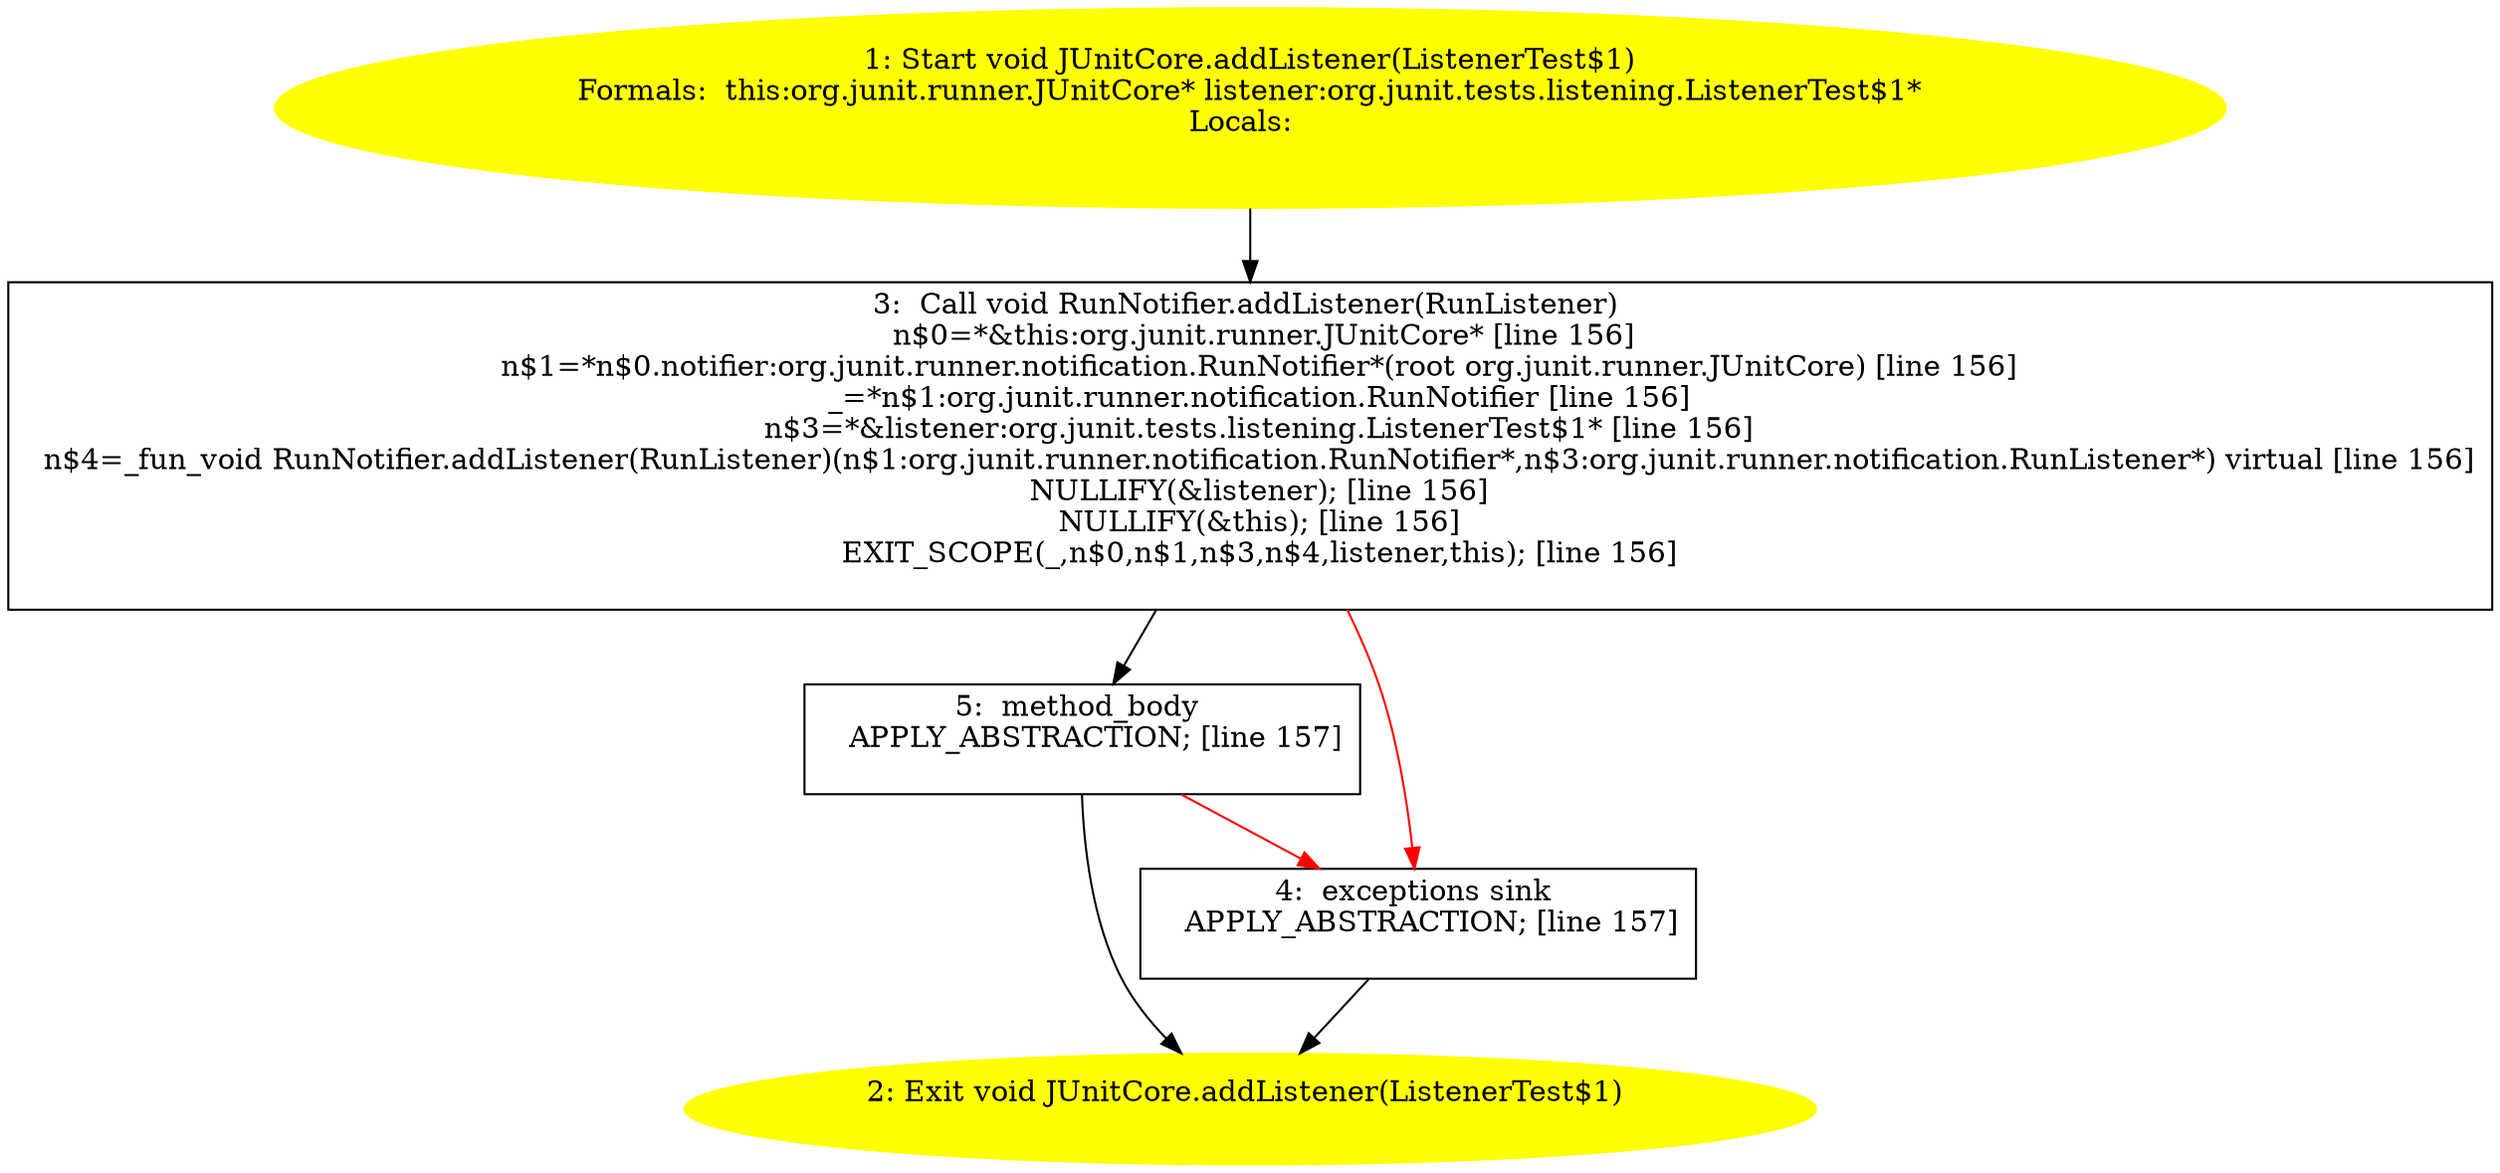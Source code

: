 /* @generated */
digraph cfg {
"org.junit.runner.JUnitCore.addListener(org.junit.tests.listening.ListenerTest$1):void.50c143ba10fe0eb14c54d384b0f41727_1" [label="1: Start void JUnitCore.addListener(ListenerTest$1)\nFormals:  this:org.junit.runner.JUnitCore* listener:org.junit.tests.listening.ListenerTest$1*\nLocals:  \n  " color=yellow style=filled]
	

	 "org.junit.runner.JUnitCore.addListener(org.junit.tests.listening.ListenerTest$1):void.50c143ba10fe0eb14c54d384b0f41727_1" -> "org.junit.runner.JUnitCore.addListener(org.junit.tests.listening.ListenerTest$1):void.50c143ba10fe0eb14c54d384b0f41727_3" ;
"org.junit.runner.JUnitCore.addListener(org.junit.tests.listening.ListenerTest$1):void.50c143ba10fe0eb14c54d384b0f41727_2" [label="2: Exit void JUnitCore.addListener(ListenerTest$1) \n  " color=yellow style=filled]
	

"org.junit.runner.JUnitCore.addListener(org.junit.tests.listening.ListenerTest$1):void.50c143ba10fe0eb14c54d384b0f41727_3" [label="3:  Call void RunNotifier.addListener(RunListener) \n   n$0=*&this:org.junit.runner.JUnitCore* [line 156]\n  n$1=*n$0.notifier:org.junit.runner.notification.RunNotifier*(root org.junit.runner.JUnitCore) [line 156]\n  _=*n$1:org.junit.runner.notification.RunNotifier [line 156]\n  n$3=*&listener:org.junit.tests.listening.ListenerTest$1* [line 156]\n  n$4=_fun_void RunNotifier.addListener(RunListener)(n$1:org.junit.runner.notification.RunNotifier*,n$3:org.junit.runner.notification.RunListener*) virtual [line 156]\n  NULLIFY(&listener); [line 156]\n  NULLIFY(&this); [line 156]\n  EXIT_SCOPE(_,n$0,n$1,n$3,n$4,listener,this); [line 156]\n " shape="box"]
	

	 "org.junit.runner.JUnitCore.addListener(org.junit.tests.listening.ListenerTest$1):void.50c143ba10fe0eb14c54d384b0f41727_3" -> "org.junit.runner.JUnitCore.addListener(org.junit.tests.listening.ListenerTest$1):void.50c143ba10fe0eb14c54d384b0f41727_5" ;
	 "org.junit.runner.JUnitCore.addListener(org.junit.tests.listening.ListenerTest$1):void.50c143ba10fe0eb14c54d384b0f41727_3" -> "org.junit.runner.JUnitCore.addListener(org.junit.tests.listening.ListenerTest$1):void.50c143ba10fe0eb14c54d384b0f41727_4" [color="red" ];
"org.junit.runner.JUnitCore.addListener(org.junit.tests.listening.ListenerTest$1):void.50c143ba10fe0eb14c54d384b0f41727_4" [label="4:  exceptions sink \n   APPLY_ABSTRACTION; [line 157]\n " shape="box"]
	

	 "org.junit.runner.JUnitCore.addListener(org.junit.tests.listening.ListenerTest$1):void.50c143ba10fe0eb14c54d384b0f41727_4" -> "org.junit.runner.JUnitCore.addListener(org.junit.tests.listening.ListenerTest$1):void.50c143ba10fe0eb14c54d384b0f41727_2" ;
"org.junit.runner.JUnitCore.addListener(org.junit.tests.listening.ListenerTest$1):void.50c143ba10fe0eb14c54d384b0f41727_5" [label="5:  method_body \n   APPLY_ABSTRACTION; [line 157]\n " shape="box"]
	

	 "org.junit.runner.JUnitCore.addListener(org.junit.tests.listening.ListenerTest$1):void.50c143ba10fe0eb14c54d384b0f41727_5" -> "org.junit.runner.JUnitCore.addListener(org.junit.tests.listening.ListenerTest$1):void.50c143ba10fe0eb14c54d384b0f41727_2" ;
	 "org.junit.runner.JUnitCore.addListener(org.junit.tests.listening.ListenerTest$1):void.50c143ba10fe0eb14c54d384b0f41727_5" -> "org.junit.runner.JUnitCore.addListener(org.junit.tests.listening.ListenerTest$1):void.50c143ba10fe0eb14c54d384b0f41727_4" [color="red" ];
}
